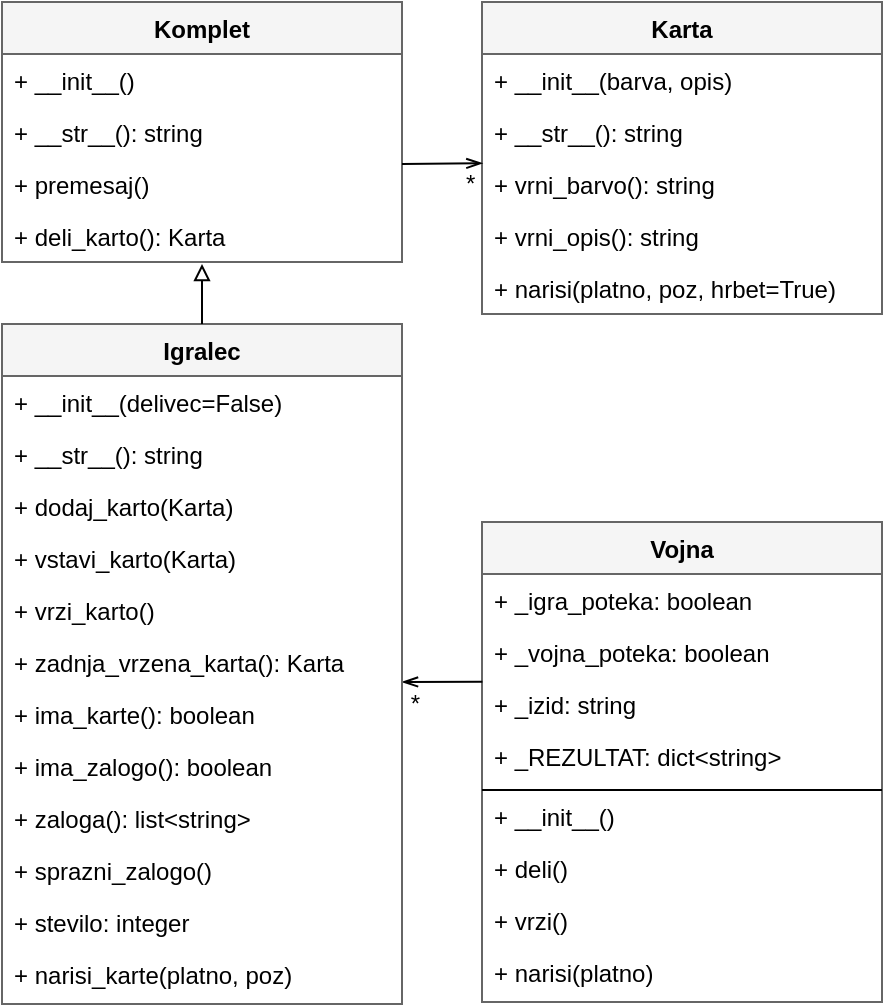 <mxfile version="20.7.4" type="device"><diagram id="78db9b06-bf98-8286-bae7-678708536266" name="Vojna"><mxGraphModel dx="1050" dy="523" grid="1" gridSize="10" guides="1" tooltips="1" connect="1" arrows="1" fold="1" page="1" pageScale="1" pageWidth="827" pageHeight="1169" background="#ffffff" math="0" shadow="0"><root><mxCell id="0"/><mxCell id="1" parent="0"/><mxCell id="T-KYywhxL3jQ2eRBdcvu-3" value="" style="group" vertex="1" connectable="0" parent="1"><mxGeometry x="80" y="79" width="440" height="501" as="geometry"/></mxCell><mxCell id="T-KYywhxL3jQ2eRBdcvu-2" value="" style="line;strokeWidth=1;fillColor=none;align=left;verticalAlign=middle;spacingTop=-1;spacingLeft=3;spacingRight=3;rotatable=0;labelPosition=right;points=[];portConstraint=eastwest;strokeColor=inherit;" vertex="1" parent="T-KYywhxL3jQ2eRBdcvu-3"><mxGeometry x="240" y="389" width="200" height="8" as="geometry"/></mxCell><mxCell id="b3RvcdA5NWcLgdfyAux--11" value="Vojna" style="swimlane;fontStyle=1;align=center;verticalAlign=top;childLayout=stackLayout;horizontal=1;startSize=26;horizontalStack=0;resizeParent=1;resizeParentMax=0;resizeLast=0;collapsible=1;marginBottom=0;swimlaneFillColor=#ffffff;fillColor=#f5f5f5;strokeColor=#666666;container=0;" parent="T-KYywhxL3jQ2eRBdcvu-3" vertex="1"><mxGeometry x="240" y="260" width="200" height="240" as="geometry"/></mxCell><mxCell id="b3RvcdA5NWcLgdfyAux--22" value="" style="endArrow=openThin;html=1;endFill=0;exitX=0.001;exitY=0.071;exitDx=0;exitDy=0;exitPerimeter=0;entryX=1;entryY=0.5;entryDx=0;entryDy=0;" parent="T-KYywhxL3jQ2eRBdcvu-3" edge="1" source="b3RvcdA5NWcLgdfyAux--20"><mxGeometry width="50" height="50" relative="1" as="geometry"><mxPoint x="280.2" y="341.006" as="sourcePoint"/><mxPoint x="200" y="340" as="targetPoint"/></mxGeometry></mxCell><mxCell id="b3RvcdA5NWcLgdfyAux--23" value="&lt;div style=&quot;&quot;&gt;&lt;span&gt;*&lt;/span&gt;&lt;/div&gt;" style="text;html=1;resizable=0;points=[];autosize=1;align=right;verticalAlign=top;spacingTop=-4;container=0;" parent="T-KYywhxL3jQ2eRBdcvu-3" vertex="1"><mxGeometry x="190" y="341" width="20" height="20" as="geometry"/></mxCell><mxCell id="1a53b1b18ec1ce7c-1" value="Komplet" style="swimlane;fontStyle=1;align=center;verticalAlign=top;childLayout=stackLayout;horizontal=1;startSize=26;horizontalStack=0;resizeParent=1;resizeParentMax=0;resizeLast=0;collapsible=1;marginBottom=0;swimlaneFillColor=#ffffff;fillColor=#f5f5f5;strokeColor=#666666;container=0;" parent="T-KYywhxL3jQ2eRBdcvu-3" vertex="1"><mxGeometry width="200" height="130" as="geometry"><mxRectangle x="160" y="140" width="80" height="26" as="alternateBounds"/></mxGeometry></mxCell><mxCell id="1a53b1b18ec1ce7c-14" value="Karta" style="swimlane;fontStyle=1;align=center;verticalAlign=top;childLayout=stackLayout;horizontal=1;startSize=26;horizontalStack=0;resizeParent=1;resizeParentMax=0;resizeLast=0;collapsible=1;marginBottom=0;swimlaneFillColor=#ffffff;fillColor=#f5f5f5;strokeColor=#666666;container=0;" parent="T-KYywhxL3jQ2eRBdcvu-3" vertex="1"><mxGeometry x="240" width="200" height="156" as="geometry"/></mxCell><mxCell id="1a53b1b18ec1ce7c-32" value="Igralec" style="swimlane;fontStyle=1;align=center;verticalAlign=top;childLayout=stackLayout;horizontal=1;startSize=26;horizontalStack=0;resizeParent=1;resizeParentMax=0;resizeLast=0;collapsible=1;marginBottom=0;swimlaneFillColor=#ffffff;fillColor=#f5f5f5;strokeColor=#666666;container=0;" parent="T-KYywhxL3jQ2eRBdcvu-3" vertex="1"><mxGeometry y="161" width="200" height="340" as="geometry"/></mxCell><mxCell id="1a53b1b18ec1ce7c-40" value="" style="endArrow=openThin;html=1;entryX=0.001;entryY=0.102;endFill=0;exitX=1;exitY=0.5;exitDx=0;exitDy=0;entryDx=0;entryDy=0;entryPerimeter=0;" parent="T-KYywhxL3jQ2eRBdcvu-3" edge="1" target="1a53b1b18ec1ce7c-20"><mxGeometry width="50" height="50" relative="1" as="geometry"><mxPoint x="200" y="81" as="sourcePoint"/><mxPoint x="280" y="81" as="targetPoint"/></mxGeometry></mxCell><mxCell id="1a53b1b18ec1ce7c-41" value="&lt;div style=&quot;text-align: right&quot;&gt;&lt;span&gt;*&lt;/span&gt;&lt;/div&gt;" style="text;html=1;resizable=0;points=[];autosize=1;align=left;verticalAlign=top;spacingTop=-4;container=0;" parent="T-KYywhxL3jQ2eRBdcvu-3" vertex="1"><mxGeometry x="230" y="81" width="20" height="20" as="geometry"/></mxCell><mxCell id="1a53b1b18ec1ce7c-4" value="+ __init__()" style="text;strokeColor=none;fillColor=none;align=left;verticalAlign=top;spacingLeft=4;spacingRight=4;overflow=hidden;rotatable=0;points=[[0,0.5],[1,0.5]];portConstraint=eastwest;container=0;" parent="T-KYywhxL3jQ2eRBdcvu-3" vertex="1"><mxGeometry y="26" width="200" height="26" as="geometry"/></mxCell><mxCell id="1a53b1b18ec1ce7c-5" value="+ __str__(): string" style="text;strokeColor=none;fillColor=none;align=left;verticalAlign=top;spacingLeft=4;spacingRight=4;overflow=hidden;rotatable=0;points=[[0,0.5],[1,0.5]];portConstraint=eastwest;container=0;" parent="T-KYywhxL3jQ2eRBdcvu-3" vertex="1"><mxGeometry y="52" width="200" height="26" as="geometry"/></mxCell><mxCell id="1a53b1b18ec1ce7c-6" value="+ premesaj()" style="text;strokeColor=none;fillColor=none;align=left;verticalAlign=top;spacingLeft=4;spacingRight=4;overflow=hidden;rotatable=0;points=[[0,0.5],[1,0.5]];portConstraint=eastwest;container=0;" parent="T-KYywhxL3jQ2eRBdcvu-3" vertex="1"><mxGeometry y="78" width="200" height="26" as="geometry"/></mxCell><mxCell id="1a53b1b18ec1ce7c-7" value="+ deli_karto(): Karta" style="text;strokeColor=none;fillColor=none;align=left;verticalAlign=top;spacingLeft=4;spacingRight=4;overflow=hidden;rotatable=0;points=[[0,0.5],[1,0.5]];portConstraint=eastwest;container=0;" parent="T-KYywhxL3jQ2eRBdcvu-3" vertex="1"><mxGeometry y="104" width="200" height="26" as="geometry"/></mxCell><mxCell id="1a53b1b18ec1ce7c-38" style="edgeStyle=orthogonalEdgeStyle;rounded=0;html=1;exitX=0.5;exitY=0;jettySize=auto;orthogonalLoop=1;endArrow=block;endFill=0;entryX=0.5;entryY=1.038;entryDx=0;entryDy=0;entryPerimeter=0;" parent="T-KYywhxL3jQ2eRBdcvu-3" source="1a53b1b18ec1ce7c-32" target="1a53b1b18ec1ce7c-7" edge="1"><mxGeometry relative="1" as="geometry"><mxPoint x="130" y="161" as="targetPoint"/><Array as="points"/></mxGeometry></mxCell><mxCell id="1a53b1b18ec1ce7c-17" value="+ __init__(barva, opis)" style="text;strokeColor=none;fillColor=none;align=left;verticalAlign=top;spacingLeft=4;spacingRight=4;overflow=hidden;rotatable=0;points=[[0,0.5],[1,0.5]];portConstraint=eastwest;container=0;" parent="T-KYywhxL3jQ2eRBdcvu-3" vertex="1"><mxGeometry x="240" y="26" width="200" height="26" as="geometry"/></mxCell><mxCell id="1a53b1b18ec1ce7c-19" value="+ __str__(): string" style="text;strokeColor=none;fillColor=none;align=left;verticalAlign=top;spacingLeft=4;spacingRight=4;overflow=hidden;rotatable=0;points=[[0,0.5],[1,0.5]];portConstraint=eastwest;container=0;" parent="T-KYywhxL3jQ2eRBdcvu-3" vertex="1"><mxGeometry x="240" y="52" width="200" height="26" as="geometry"/></mxCell><mxCell id="1a53b1b18ec1ce7c-20" value="+ vrni_barvo(): string" style="text;strokeColor=none;fillColor=none;align=left;verticalAlign=top;spacingLeft=4;spacingRight=4;overflow=hidden;rotatable=0;points=[[0,0.5],[1,0.5]];portConstraint=eastwest;container=0;" parent="T-KYywhxL3jQ2eRBdcvu-3" vertex="1"><mxGeometry x="240" y="78" width="200" height="26" as="geometry"/></mxCell><mxCell id="1a53b1b18ec1ce7c-21" value="+ vrni_opis(): string" style="text;strokeColor=none;fillColor=none;align=left;verticalAlign=top;spacingLeft=4;spacingRight=4;overflow=hidden;rotatable=0;points=[[0,0.5],[1,0.5]];portConstraint=eastwest;container=0;" parent="T-KYywhxL3jQ2eRBdcvu-3" vertex="1"><mxGeometry x="240" y="104" width="200" height="26" as="geometry"/></mxCell><mxCell id="1a53b1b18ec1ce7c-22" value="+ narisi(platno, poz, hrbet=True)" style="text;strokeColor=none;fillColor=none;align=left;verticalAlign=top;spacingLeft=4;spacingRight=4;overflow=hidden;rotatable=0;points=[[0,0.5],[1,0.5]];portConstraint=eastwest;container=0;" parent="T-KYywhxL3jQ2eRBdcvu-3" vertex="1"><mxGeometry x="240" y="130" width="200" height="26" as="geometry"/></mxCell><mxCell id="1a53b1b18ec1ce7c-35" value="+ __init__(delivec=False)" style="text;strokeColor=none;fillColor=none;align=left;verticalAlign=top;spacingLeft=4;spacingRight=4;overflow=hidden;rotatable=0;points=[[0,0.5],[1,0.5]];portConstraint=eastwest;container=0;" parent="T-KYywhxL3jQ2eRBdcvu-3" vertex="1"><mxGeometry y="187" width="200" height="26" as="geometry"/></mxCell><mxCell id="1a53b1b18ec1ce7c-36" value="+ __str__(): string" style="text;strokeColor=none;fillColor=none;align=left;verticalAlign=top;spacingLeft=4;spacingRight=4;overflow=hidden;rotatable=0;points=[[0,0.5],[1,0.5]];portConstraint=eastwest;container=0;" parent="T-KYywhxL3jQ2eRBdcvu-3" vertex="1"><mxGeometry y="213" width="200" height="26" as="geometry"/></mxCell><mxCell id="b3RvcdA5NWcLgdfyAux--2" value="+ dodaj_karto(Karta)" style="text;strokeColor=none;fillColor=none;align=left;verticalAlign=top;spacingLeft=4;spacingRight=4;overflow=hidden;rotatable=0;points=[[0,0.5],[1,0.5]];portConstraint=eastwest;container=0;" parent="T-KYywhxL3jQ2eRBdcvu-3" vertex="1"><mxGeometry y="239" width="200" height="26" as="geometry"/></mxCell><mxCell id="b3RvcdA5NWcLgdfyAux--6" value="+ vstavi_karto(Karta)" style="text;strokeColor=none;fillColor=none;align=left;verticalAlign=top;spacingLeft=4;spacingRight=4;overflow=hidden;rotatable=0;points=[[0,0.5],[1,0.5]];portConstraint=eastwest;container=0;" parent="T-KYywhxL3jQ2eRBdcvu-3" vertex="1"><mxGeometry y="265" width="200" height="26" as="geometry"/></mxCell><mxCell id="b3RvcdA5NWcLgdfyAux--8" value="+ vrzi_karto()" style="text;strokeColor=none;fillColor=none;align=left;verticalAlign=top;spacingLeft=4;spacingRight=4;overflow=hidden;rotatable=0;points=[[0,0.5],[1,0.5]];portConstraint=eastwest;container=0;" parent="T-KYywhxL3jQ2eRBdcvu-3" vertex="1"><mxGeometry y="291" width="200" height="26" as="geometry"/></mxCell><mxCell id="b3RvcdA5NWcLgdfyAux--10" value="+ zadnja_vrzena_karta(): Karta" style="text;strokeColor=none;fillColor=none;align=left;verticalAlign=top;spacingLeft=4;spacingRight=4;overflow=hidden;rotatable=0;points=[[0,0.5],[1,0.5]];portConstraint=eastwest;container=0;" parent="T-KYywhxL3jQ2eRBdcvu-3" vertex="1"><mxGeometry y="317" width="200" height="26" as="geometry"/></mxCell><mxCell id="b3RvcdA5NWcLgdfyAux--9" value="+ ima_karte(): boolean" style="text;strokeColor=none;fillColor=none;align=left;verticalAlign=top;spacingLeft=4;spacingRight=4;overflow=hidden;rotatable=0;points=[[0,0.5],[1,0.5]];portConstraint=eastwest;container=0;" parent="T-KYywhxL3jQ2eRBdcvu-3" vertex="1"><mxGeometry y="343" width="200" height="26" as="geometry"/></mxCell><mxCell id="b3RvcdA5NWcLgdfyAux--7" value="+ ima_zalogo(): boolean" style="text;strokeColor=none;fillColor=none;align=left;verticalAlign=top;spacingLeft=4;spacingRight=4;overflow=hidden;rotatable=0;points=[[0,0.5],[1,0.5]];portConstraint=eastwest;container=0;" parent="T-KYywhxL3jQ2eRBdcvu-3" vertex="1"><mxGeometry y="369" width="200" height="26" as="geometry"/></mxCell><mxCell id="b3RvcdA5NWcLgdfyAux--5" value="+ zaloga(): list&lt;string&gt;" style="text;strokeColor=none;fillColor=none;align=left;verticalAlign=top;spacingLeft=4;spacingRight=4;overflow=hidden;rotatable=0;points=[[0,0.5],[1,0.5]];portConstraint=eastwest;container=0;" parent="T-KYywhxL3jQ2eRBdcvu-3" vertex="1"><mxGeometry y="395" width="200" height="26" as="geometry"/></mxCell><mxCell id="b3RvcdA5NWcLgdfyAux--4" value="+ sprazni_zalogo()" style="text;strokeColor=none;fillColor=none;align=left;verticalAlign=top;spacingLeft=4;spacingRight=4;overflow=hidden;rotatable=0;points=[[0,0.5],[1,0.5]];portConstraint=eastwest;container=0;" parent="T-KYywhxL3jQ2eRBdcvu-3" vertex="1"><mxGeometry y="421" width="200" height="26" as="geometry"/></mxCell><mxCell id="b3RvcdA5NWcLgdfyAux--3" value="+ stevilo: integer" style="text;strokeColor=none;fillColor=none;align=left;verticalAlign=top;spacingLeft=4;spacingRight=4;overflow=hidden;rotatable=0;points=[[0,0.5],[1,0.5]];portConstraint=eastwest;container=0;" parent="T-KYywhxL3jQ2eRBdcvu-3" vertex="1"><mxGeometry y="447" width="200" height="26" as="geometry"/></mxCell><mxCell id="b3RvcdA5NWcLgdfyAux--1" value="+ narisi_karte(platno, poz)" style="text;strokeColor=none;fillColor=none;align=left;verticalAlign=top;spacingLeft=4;spacingRight=4;overflow=hidden;rotatable=0;points=[[0,0.5],[1,0.5]];portConstraint=eastwest;container=0;" parent="T-KYywhxL3jQ2eRBdcvu-3" vertex="1"><mxGeometry y="473" width="200" height="26" as="geometry"/></mxCell><mxCell id="b3RvcdA5NWcLgdfyAux--17" value="+ _igra_poteka: boolean" style="text;strokeColor=none;fillColor=none;align=left;verticalAlign=top;spacingLeft=4;spacingRight=4;overflow=hidden;rotatable=0;points=[[0,0.5],[1,0.5]];portConstraint=eastwest;container=0;" parent="T-KYywhxL3jQ2eRBdcvu-3" vertex="1"><mxGeometry x="240" y="286" width="200" height="26" as="geometry"/></mxCell><mxCell id="b3RvcdA5NWcLgdfyAux--18" value="+ _vojna_poteka: boolean" style="text;strokeColor=none;fillColor=none;align=left;verticalAlign=top;spacingLeft=4;spacingRight=4;overflow=hidden;rotatable=0;points=[[0,0.5],[1,0.5]];portConstraint=eastwest;container=0;" parent="T-KYywhxL3jQ2eRBdcvu-3" vertex="1"><mxGeometry x="240" y="312" width="200" height="26" as="geometry"/></mxCell><mxCell id="b3RvcdA5NWcLgdfyAux--20" value="+ _izid: string" style="text;strokeColor=none;fillColor=none;align=left;verticalAlign=top;spacingLeft=4;spacingRight=4;overflow=hidden;rotatable=0;points=[[0,0.5],[1,0.5]];portConstraint=eastwest;container=0;" parent="T-KYywhxL3jQ2eRBdcvu-3" vertex="1"><mxGeometry x="240" y="338" width="200" height="26" as="geometry"/></mxCell><mxCell id="b3RvcdA5NWcLgdfyAux--19" value="+ _REZULTAT: dict&lt;string&gt;" style="text;strokeColor=none;fillColor=none;align=left;verticalAlign=top;spacingLeft=4;spacingRight=4;overflow=hidden;rotatable=0;points=[[0,0.5],[1,0.5]];portConstraint=eastwest;container=0;" parent="T-KYywhxL3jQ2eRBdcvu-3" vertex="1"><mxGeometry x="240" y="364" width="200" height="26" as="geometry"/></mxCell><mxCell id="b3RvcdA5NWcLgdfyAux--21" value="" style="line;strokeWidth=1;fillColor=none;align=left;verticalAlign=middle;spacingTop=-1;spacingLeft=3;spacingRight=3;rotatable=0;labelPosition=right;points=[];portConstraint=eastwest;strokeColor=inherit;container=0;" parent="T-KYywhxL3jQ2eRBdcvu-3" vertex="1"><mxGeometry x="240" y="390" width="200" height="8" as="geometry"/></mxCell><mxCell id="b3RvcdA5NWcLgdfyAux--12" value="+ __init__()" style="text;strokeColor=none;fillColor=none;align=left;verticalAlign=top;spacingLeft=4;spacingRight=4;overflow=hidden;rotatable=0;points=[[0,0.5],[1,0.5]];portConstraint=eastwest;container=0;" parent="T-KYywhxL3jQ2eRBdcvu-3" vertex="1"><mxGeometry x="240" y="394" width="200" height="26" as="geometry"/></mxCell><mxCell id="b3RvcdA5NWcLgdfyAux--13" value="+ deli()" style="text;strokeColor=none;fillColor=none;align=left;verticalAlign=top;spacingLeft=4;spacingRight=4;overflow=hidden;rotatable=0;points=[[0,0.5],[1,0.5]];portConstraint=eastwest;container=0;" parent="T-KYywhxL3jQ2eRBdcvu-3" vertex="1"><mxGeometry x="240" y="420" width="200" height="26" as="geometry"/></mxCell><mxCell id="b3RvcdA5NWcLgdfyAux--14" value="+ vrzi()" style="text;strokeColor=none;fillColor=none;align=left;verticalAlign=top;spacingLeft=4;spacingRight=4;overflow=hidden;rotatable=0;points=[[0,0.5],[1,0.5]];portConstraint=eastwest;container=0;" parent="T-KYywhxL3jQ2eRBdcvu-3" vertex="1"><mxGeometry x="240" y="446" width="200" height="26" as="geometry"/></mxCell><mxCell id="b3RvcdA5NWcLgdfyAux--15" value="+ narisi(platno)" style="text;strokeColor=none;fillColor=none;align=left;verticalAlign=top;spacingLeft=4;spacingRight=4;overflow=hidden;rotatable=0;points=[[0,0.5],[1,0.5]];portConstraint=eastwest;container=0;" parent="T-KYywhxL3jQ2eRBdcvu-3" vertex="1"><mxGeometry x="240" y="472" width="200" height="26" as="geometry"/></mxCell><mxCell id="T-KYywhxL3jQ2eRBdcvu-4" value="" style="line;strokeWidth=1;fillColor=none;align=left;verticalAlign=middle;spacingTop=-1;spacingLeft=3;spacingRight=3;rotatable=0;labelPosition=right;points=[];portConstraint=eastwest;strokeColor=inherit;" vertex="1" parent="1"><mxGeometry x="320" y="469" width="200" height="8" as="geometry"/></mxCell></root></mxGraphModel></diagram></mxfile>